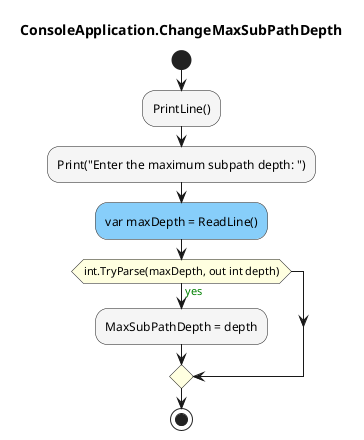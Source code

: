 @startuml ConsoleApplication.ChangeMaxSubPathDepth
title ConsoleApplication.ChangeMaxSubPathDepth
start
#WhiteSmoke:PrintLine();
#WhiteSmoke:Print("Enter the maximum subpath depth: ");
#LightSkyBlue:var maxDepth = ReadLine();
#LightYellow:if (int.TryParse(maxDepth, out int depth)) then (<color:green>yes)
        #WhiteSmoke:MaxSubPathDepth = depth;
endif
stop
@enduml
